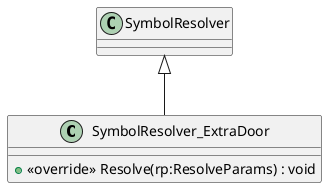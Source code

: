 @startuml
class SymbolResolver_ExtraDoor {
    + <<override>> Resolve(rp:ResolveParams) : void
}
SymbolResolver <|-- SymbolResolver_ExtraDoor
@enduml
